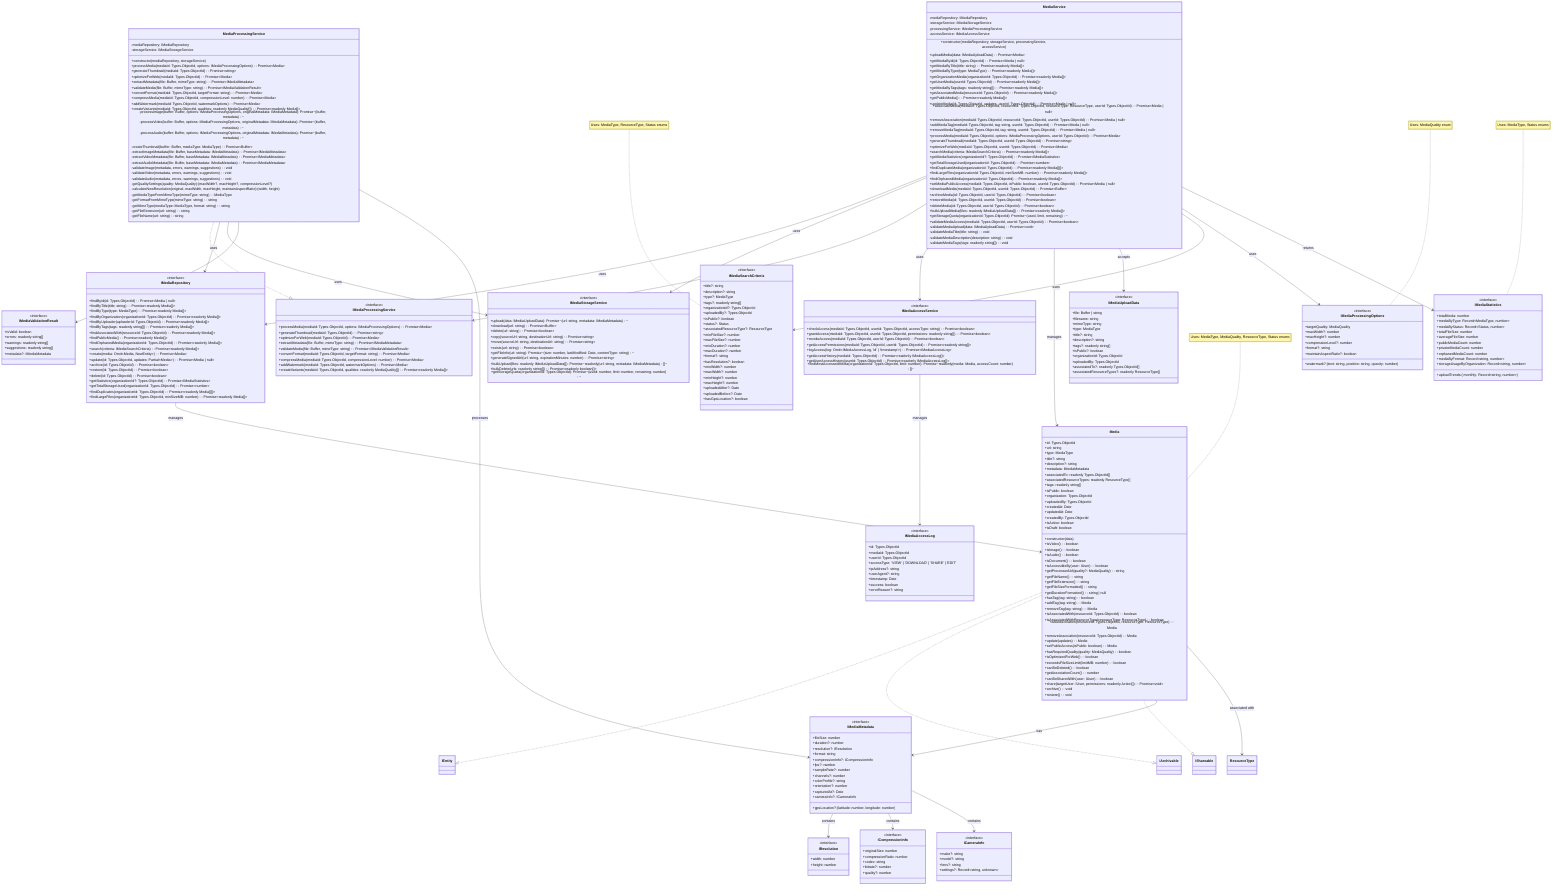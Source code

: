 classDiagram
    %% ===== MEDIA ENTITY =====
    class Media {
        +id: Types.ObjectId
        +url: string
        +type: MediaType
        +title?: string
        +description?: string
        +metadata: IMediaMetadata
        +associatedTo: readonly Types.ObjectId[]
        +associatedResourceTypes: readonly ResourceType[]
        +tags: readonly string[]
        +isPublic: boolean
        +organization: Types.ObjectId
        +uploadedBy: Types.ObjectId
        +createdAt: Date
        +updatedAt: Date
        +createdBy: Types.ObjectId
        +isActive: boolean
        +isDraft: boolean
        +constructor(data)
        +isVideo(): boolean
        +isImage(): boolean
        +isAudio(): boolean
        +isDocument(): boolean
        +isAccessibleBy(user: IUser): boolean
        +getProcessedUrl(quality?: MediaQuality): string
        +getFileName(): string
        +getFileExtension(): string
        +getFileSizeFormatted(): string
        +getDurationFormatted(): string | null
        +hasTag(tag: string): boolean
        +addTag(tag: string): Media
        +removeTag(tag: string): Media
        +isAssociatedWith(resourceId: Types.ObjectId): boolean
        +isAssociatedWithResourceType(resourceType: ResourceType): boolean
        +addAssociation(resourceId: Types.ObjectId, resourceType: ResourceType): Media
        +removeAssociation(resourceId: Types.ObjectId): Media
        +update(updates): Media
        +setPublicAccess(isPublic: boolean): Media
        +hasRequiredQuality(quality: MediaQuality): boolean
        +isOptimizedForWeb(): boolean
        +exceedsFileSizeLimit(limitMB: number): boolean
        +canBeDeleted(): boolean
        +getAssociationCount(): number
        +canBeSharedWith(user: IUser): boolean
        +share(targetUser: IUser, permissions: readonly Action[]): Promise~void~
        +archive(): void
        +restore(): void
    }

    %% ===== MEDIA METADATA =====
    class IMediaMetadata {
        <<interface>>
        +fileSize: number
        +duration?: number
        +resolution?: IResolution
        +format: string
        +compressionInfo?: ICompressionInfo
        +fps?: number
        +sampleRate?: number
        +channels?: number
        +colorProfile?: string
        +orientation?: number
        +capturedAt?: Date
        +gpsLocation?: (latitude: number, longitude: number)
        +cameraInfo?: ICameraInfo
    }

    class IResolution {
        <<interface>>
        +width: number
        +height: number
    }

    class ICompressionInfo {
        <<interface>>
        +originalSize: number
        +compressionRatio: number
        +codec: string
        +bitrate?: number
        +quality?: number
    }

    class ICameraInfo {
        <<interface>>
        +make?: string
        +model?: string
        +lens?: string
        +settings?: Record~string, unknown~
    }

    %% ===== MEDIA SERVICE =====
    class MediaService {
        -mediaRepository: IMediaRepository
        -storageService: IMediaStorageService
        -processingService: IMediaProcessingService
        -accessService: IMediaAccessService
        +constructor(mediaRepository, storageService, processingService, accessService)
        +uploadMedia(data: IMediaUploadData): Promise~Media~
        +getMediaById(id: Types.ObjectId): Promise~Media | null~
        +getMediaByTitle(title: string): Promise~readonly Media[]~
        +getMediaByType(type: MediaType): Promise~readonly Media[]~
        +getOrganizationMedia(organizationId: Types.ObjectId): Promise~readonly Media[]~
        +getUserMedia(userId: Types.ObjectId): Promise~readonly Media[]~
        +getMediaByTags(tags: readonly string[]): Promise~readonly Media[]~
        +getAssociatedMedia(resourceId: Types.ObjectId): Promise~readonly Media[]~
        +getPublicMedia(): Promise~readonly Media[]~
        +updateMedia(id: Types.ObjectId, updates, userId: Types.ObjectId): Promise~Media | null~
        +associateMedia(mediaId: Types.ObjectId, resourceId: Types.ObjectId, resourceType: ResourceType, userId: Types.ObjectId): Promise~Media | null~
        +removeAssociation(mediaId: Types.ObjectId, resourceId: Types.ObjectId, userId: Types.ObjectId): Promise~Media | null~
        +addMediaTag(mediaId: Types.ObjectId, tag: string, userId: Types.ObjectId): Promise~Media | null~
        +removeMediaTag(mediaId: Types.ObjectId, tag: string, userId: Types.ObjectId): Promise~Media | null~
        +processMedia(mediaId: Types.ObjectId, options: IMediaProcessingOptions, userId: Types.ObjectId): Promise~Media~
        +generateThumbnail(mediaId: Types.ObjectId, userId: Types.ObjectId): Promise~string~
        +optimizeForWeb(mediaId: Types.ObjectId, userId: Types.ObjectId): Promise~Media~
        +searchMedia(criteria: IMediaSearchCriteria): Promise~readonly Media[]~
        +getMediaStatistics(organizationId?: Types.ObjectId): Promise~IMediaStatistics~
        +getTotalStorageUsed(organizationId: Types.ObjectId): Promise~number~
        +findDuplicateMedia(organizationId: Types.ObjectId): Promise~readonly Media[][]~
        +findLargeFiles(organizationId: Types.ObjectId, minSizeMB: number): Promise~readonly Media[]~
        +findOrphanedMedia(organizationId: Types.ObjectId): Promise~readonly Media[]~
        +setMediaPublicAccess(mediaId: Types.ObjectId, isPublic: boolean, userId: Types.ObjectId): Promise~Media | null~
        +downloadMedia(mediaId: Types.ObjectId, userId: Types.ObjectId): Promise~Buffer~
        +archiveMedia(id: Types.ObjectId, userId: Types.ObjectId): Promise~boolean~
        +restoreMedia(id: Types.ObjectId, userId: Types.ObjectId): Promise~boolean~
        +deleteMedia(id: Types.ObjectId, userId: Types.ObjectId): Promise~boolean~
        +bulkUploadMedia(files: readonly IMediaUploadData[]): Promise~readonly Media[]~
        +getStorageQuota(organizationId: Types.ObjectId): Promise~(used, limit, remaining)~
        +validateMediaAccess(mediaId: Types.ObjectId, userId: Types.ObjectId): Promise~boolean~
        -validateMediaUpload(data: IMediaUploadData): Promise~void~
        -validateMediaTitle(title: string): void
        -validateMediaDescription(description: string): void
        -validateMediaTags(tags: readonly string[]): void
    }

    %% ===== MEDIA PROCESSING SERVICE =====
    class MediaProcessingService {
        -mediaRepository: IMediaRepository
        -storageService: IMediaStorageService
        +constructor(mediaRepository, storageService)
        +processMedia(mediaId: Types.ObjectId, options: IMediaProcessingOptions): Promise~Media~
        +generateThumbnail(mediaId: Types.ObjectId): Promise~string~
        +optimizeForWeb(mediaId: Types.ObjectId): Promise~Media~
        +extractMetadata(file: Buffer, mimeType: string): Promise~IMediaMetadata~
        +validateMedia(file: Buffer, mimeType: string): Promise~IMediaValidationResult~
        +convertFormat(mediaId: Types.ObjectId, targetFormat: string): Promise~Media~
        +compressMedia(mediaId: Types.ObjectId, compressionLevel: number): Promise~Media~
        +addWatermark(mediaId: Types.ObjectId, watermarkOptions): Promise~Media~
        +createVariants(mediaId: Types.ObjectId, qualities: readonly MediaQuality[]): Promise~readonly Media[]~
        -processImage(buffer: Buffer, options: IMediaProcessingOptions, originalMetadata: IMediaMetadata): Promise~(buffer, metadata)~
        -processVideo(buffer: Buffer, options: IMediaProcessingOptions, originalMetadata: IMediaMetadata): Promise~(buffer, metadata)~
        -processAudio(buffer: Buffer, options: IMediaProcessingOptions, originalMetadata: IMediaMetadata): Promise~(buffer, metadata)~
        -createThumbnail(buffer: Buffer, mediaType: MediaType): Promise~Buffer~
        -extractImageMetadata(file: Buffer, baseMetadata: IMediaMetadata): Promise~IMediaMetadata~
        -extractVideoMetadata(file: Buffer, baseMetadata: IMediaMetadata): Promise~IMediaMetadata~
        -extractAudioMetadata(file: Buffer, baseMetadata: IMediaMetadata): Promise~IMediaMetadata~
        -validateImage(metadata, errors, warnings, suggestions): void
        -validateVideo(metadata, errors, warnings, suggestions): void
        -validateAudio(metadata, errors, warnings, suggestions): void
        -getQualitySettings(quality: MediaQuality): (maxWidth?, maxHeight?, compressionLevel?)
        -calculateNewResolution(original, maxWidth, maxHeight, maintainAspectRatio): (width, height)
        -getMediaTypeFromMimeType(mimeType: string): MediaType
        -getFormatFromMimeType(mimeType: string): string
        -getMimeType(mediaType: MediaType, format: string): string
        -getFileExtension(url: string): string
        -getFileName(url: string): string
    }

    %% ===== REPOSITORY INTERFACES =====
    class IMediaRepository {
        <<interface>>
        +findById(id: Types.ObjectId): Promise~Media | null~
        +findByTitle(title: string): Promise~readonly Media[]~
        +findByType(type: MediaType): Promise~readonly Media[]~
        +findByOrganization(organizationId: Types.ObjectId): Promise~readonly Media[]~
        +findByUploader(uploaderId: Types.ObjectId): Promise~readonly Media[]~
        +findByTags(tags: readonly string[]): Promise~readonly Media[]~
        +findAssociatedWith(resourceId: Types.ObjectId): Promise~readonly Media[]~
        +findPublicMedia(): Promise~readonly Media[]~
        +findOrphanedMedia(organizationId: Types.ObjectId): Promise~readonly Media[]~
        +search(criteria: IMediaSearchCriteria): Promise~readonly Media[]~
        +create(media: Omit~Media, NewEntity~): Promise~Media~
        +update(id: Types.ObjectId, updates: Partial~Media~): Promise~Media | null~
        +archive(id: Types.ObjectId): Promise~boolean~
        +restore(id: Types.ObjectId): Promise~boolean~
        +delete(id: Types.ObjectId): Promise~boolean~
        +getStatistics(organizationId?: Types.ObjectId): Promise~IMediaStatistics~
        +getTotalStorageUsed(organizationId: Types.ObjectId): Promise~number~
        +findDuplicates(organizationId: Types.ObjectId): Promise~readonly Media[][]~
        +findLargeFiles(organizationId: Types.ObjectId, minSizeMB: number): Promise~readonly Media[]~
    }

    %% ===== SERVICE INTERFACES =====
    class IMediaProcessingService {
        <<interface>>
        +processMedia(mediaId: Types.ObjectId, options: IMediaProcessingOptions): Promise~Media~
        +generateThumbnail(mediaId: Types.ObjectId): Promise~string~
        +optimizeForWeb(mediaId: Types.ObjectId): Promise~Media~
        +extractMetadata(file: Buffer, mimeType: string): Promise~IMediaMetadata~
        +validateMedia(file: Buffer, mimeType: string): Promise~IMediaValidationResult~
        +convertFormat(mediaId: Types.ObjectId, targetFormat: string): Promise~Media~
        +compressMedia(mediaId: Types.ObjectId, compressionLevel: number): Promise~Media~
        +addWatermark(mediaId: Types.ObjectId, watermarkOptions): Promise~Media~
        +createVariants(mediaId: Types.ObjectId, qualities: readonly MediaQuality[]): Promise~readonly Media[]~
    }

    class IMediaStorageService {
        <<interface>>
        +upload(data: IMediaUploadData): Promise~(url: string, metadata: IMediaMetadata)~
        +download(url: string): Promise~Buffer~
        +delete(url: string): Promise~boolean~
        +copy(sourceUrl: string, destinationUrl: string): Promise~string~
        +move(sourceUrl: string, destinationUrl: string): Promise~string~
        +exists(url: string): Promise~boolean~
        +getFileInfo(url: string): Promise~(size: number, lastModified: Date, contentType: string)~
        +generateSignedUrl(url: string, expirationMinutes: number): Promise~string~
        +bulkUpload(files: readonly IMediaUploadData[]): Promise~readonly (url: string, metadata: IMediaMetadata)[]~
        +bulkDelete(urls: readonly string[]): Promise~readonly boolean[]~
        +getStorageQuota(organizationId: Types.ObjectId): Promise~(used: number, limit: number, remaining: number)~
    }

    class IMediaAccessService {
        <<interface>>
        +checkAccess(mediaId: Types.ObjectId, userId: Types.ObjectId, accessType: string): Promise~boolean~
        +grantAccess(mediaId: Types.ObjectId, userId: Types.ObjectId, permissions: readonly string[]): Promise~boolean~
        +revokeAccess(mediaId: Types.ObjectId, userId: Types.ObjectId): Promise~boolean~
        +getAccessPermissions(mediaId: Types.ObjectId, userId: Types.ObjectId): Promise~readonly string[]~
        +logAccess(log: Omit~IMediaAccessLog, 'id' | 'timestamp'~): Promise~IMediaAccessLog~
        +getAccessHistory(mediaId: Types.ObjectId): Promise~readonly IMediaAccessLog[]~
        +getUserAccessHistory(userId: Types.ObjectId): Promise~readonly IMediaAccessLog[]~
        +findMostAccessedMedia(organizationId: Types.ObjectId, limit: number): Promise~readonly (media: Media, accessCount: number)[]~
    }

    %% ===== DATA TRANSFER OBJECTS =====
    class IMediaUploadData {
        <<interface>>
        +file: Buffer | string
        +filename: string
        +mimeType: string
        +type: MediaType
        +title?: string
        +description?: string
        +tags?: readonly string[]
        +isPublic?: boolean
        +organizationId: Types.ObjectId
        +uploadedBy: Types.ObjectId
        +associatedTo?: readonly Types.ObjectId[]
        +associatedResourceTypes?: readonly ResourceType[]
    }

    class IMediaSearchCriteria {
        <<interface>>
        +title?: string
        +description?: string
        +type?: MediaType
        +tags?: readonly string[]
        +organizationId?: Types.ObjectId
        +uploadedBy?: Types.ObjectId
        +isPublic?: boolean
        +status?: Status
        +associatedResourceType?: ResourceType
        +minFileSize?: number
        +maxFileSize?: number
        +minDuration?: number
        +maxDuration?: number
        +format?: string
        +hasResolution?: boolean
        +minWidth?: number
        +maxWidth?: number
        +minHeight?: number
        +maxHeight?: number
        +uploadedAfter?: Date
        +uploadedBefore?: Date
        +hasGpsLocation?: boolean
    }

    class IMediaProcessingOptions {
        <<interface>>
        +targetQuality: MediaQuality
        +maxWidth?: number
        +maxHeight?: number
        +compressionLevel?: number
        +format?: string
        +maintainAspectRatio?: boolean
        +watermark?: (text: string, position: string, opacity: number)
    }

    class IMediaValidationResult {
        <<interface>>
        +isValid: boolean
        +errors: readonly string[]
        +warnings: readonly string[]
        +suggestions: readonly string[]
        +metadata?: IMediaMetadata
    }

    class IMediaStatistics {
        <<interface>>
        +totalMedia: number
        +mediaByType: Record~MediaType, number~
        +mediaByStatus: Record~Status, number~
        +totalFileSize: number
        +averageFileSize: number
        +publicMediaCount: number
        +privateMediaCount: number
        +orphanedMediaCount: number
        +mediaByFormat: Record~string, number~
        +storageUsageByOrganization: Record~string, number~
        +uploadTrends: (daily: Record~string, number~, monthly: Record~string, number~)
    }

    class IMediaAccessLog {
        <<interface>>
        +id: Types.ObjectId
        +mediaId: Types.ObjectId
        +userId: Types.ObjectId
        +accessType: 'VIEW' | 'DOWNLOAD' | 'SHARE' | 'EDIT'
        +ipAddress?: string
        +userAgent?: string
        +timestamp: Date
        +success: boolean
        +errorReason?: string
    }

    %% ===== RELATIONSHIPS =====
    Media ..|> IEntity
    Media ..|> IArchivable
    Media ..|> IShareable
    Media --> IMediaMetadata : has
    Media --> ResourceType : associated with
    
    IMediaMetadata --> IResolution : contains
    IMediaMetadata --> ICompressionInfo : contains
    IMediaMetadata --> ICameraInfo : contains

    MediaService --> IMediaRepository : uses
    MediaService --> IMediaStorageService : uses
    MediaService --> IMediaProcessingService : uses
    MediaService --> IMediaAccessService : uses
    MediaService --> Media : manages
    MediaService --> IMediaUploadData : accepts
    MediaService --> IMediaSearchCriteria : uses
    MediaService --> IMediaProcessingOptions : uses
    MediaService --> IMediaStatistics : returns

    MediaProcessingService ..|> IMediaProcessingService
    MediaProcessingService --> IMediaRepository : uses
    MediaProcessingService --> IMediaStorageService : uses
    MediaProcessingService --> IMediaValidationResult : returns
    MediaProcessingService --> IMediaMetadata : processes

    IMediaRepository --> Media : manages
    IMediaAccessService --> IMediaAccessLog : manages

    %% ===== ENUM USAGE NOTES =====
    note for Media "Uses: MediaType, MediaQuality, ResourceType, Status enums"
    note for IMediaSearchCriteria "Uses: MediaType, ResourceType, Status enums"
    note for IMediaProcessingOptions "Uses: MediaQuality enum"
    note for IMediaStatistics "Uses: MediaType, Status enums"
